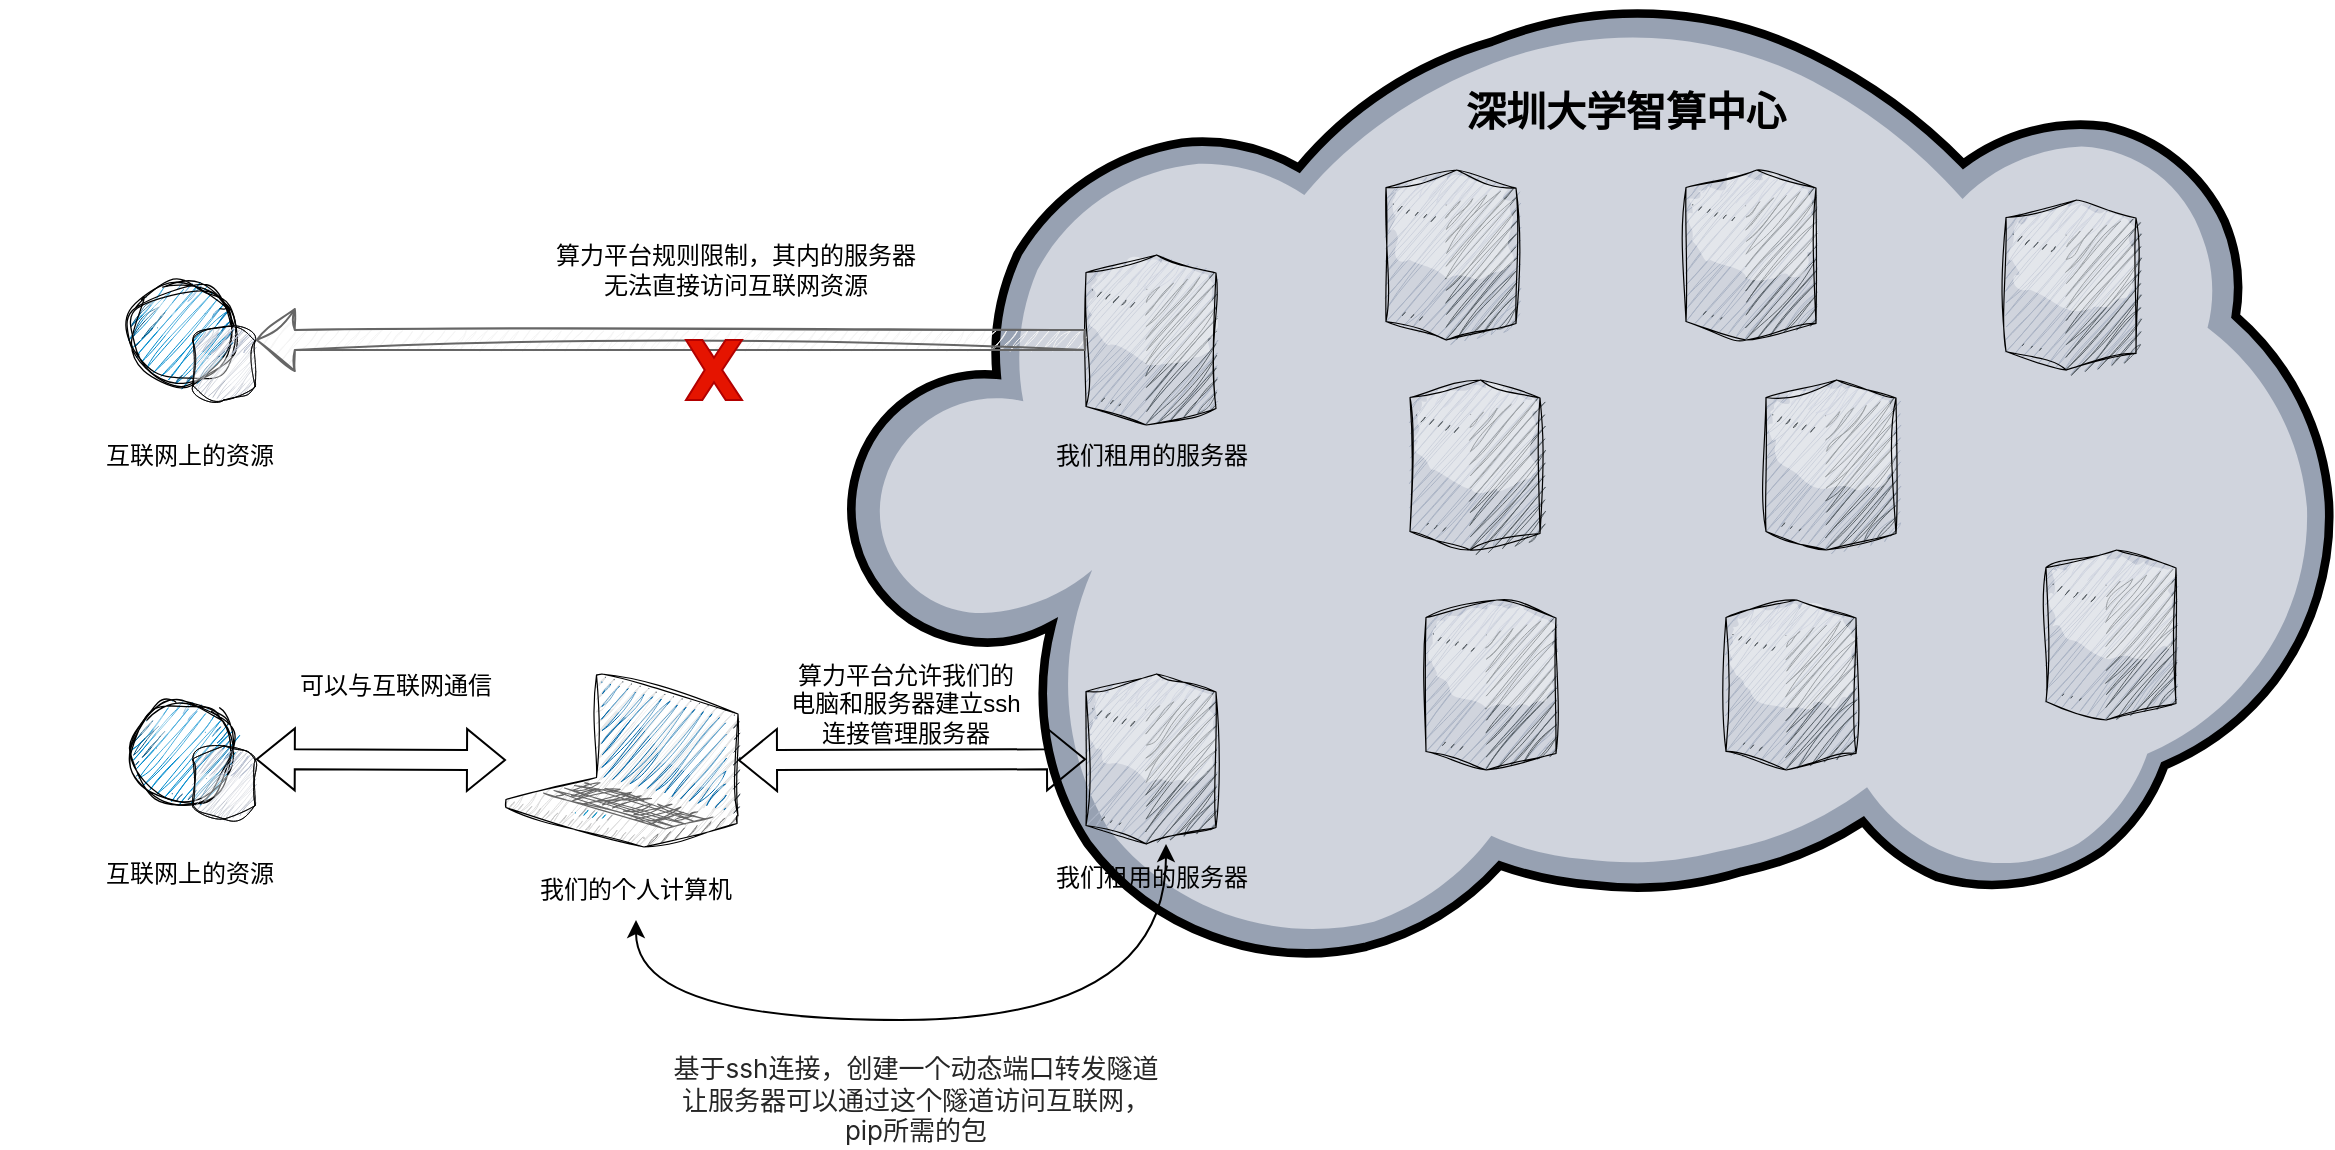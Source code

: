 <mxfile version="28.2.3">
  <diagram name="第 1 页" id="SBFmUtqrQ55cQ_EI7Ord">
    <mxGraphModel dx="1205" dy="666" grid="1" gridSize="10" guides="1" tooltips="1" connect="1" arrows="1" fold="1" page="1" pageScale="1" pageWidth="827" pageHeight="1169" math="0" shadow="0">
      <root>
        <mxCell id="0" />
        <mxCell id="1" parent="0" />
        <mxCell id="6FTb0QfE17CixWi7cLc3-17" value="" style="verticalLabelPosition=bottom;sketch=0;aspect=fixed;html=1;verticalAlign=top;strokeColor=none;align=center;outlineConnect=0;shape=mxgraph.citrix.cloud;shadow=0;" vertex="1" parent="1">
          <mxGeometry x="480" y="100" width="743.12" height="485" as="geometry" />
        </mxCell>
        <mxCell id="6FTb0QfE17CixWi7cLc3-1" value="" style="verticalLabelPosition=bottom;sketch=1;aspect=fixed;html=1;verticalAlign=top;strokeColor=none;align=center;outlineConnect=0;shape=mxgraph.citrix.license_server;curveFitting=1;jiggle=2;" vertex="1" parent="1">
          <mxGeometry x="600" y="227.5" width="65" height="85" as="geometry" />
        </mxCell>
        <mxCell id="6FTb0QfE17CixWi7cLc3-2" value="" style="verticalLabelPosition=bottom;sketch=1;aspect=fixed;html=1;verticalAlign=top;strokeColor=none;align=center;outlineConnect=0;shape=mxgraph.citrix.geolocation_database;curveFitting=1;jiggle=2;" vertex="1" parent="1">
          <mxGeometry x="120" y="240" width="64.9" height="60" as="geometry" />
        </mxCell>
        <mxCell id="6FTb0QfE17CixWi7cLc3-3" value="" style="verticalLabelPosition=bottom;sketch=1;aspect=fixed;html=1;verticalAlign=top;strokeColor=none;align=center;outlineConnect=0;shape=mxgraph.citrix.geolocation_database;curveFitting=1;jiggle=2;" vertex="1" parent="1">
          <mxGeometry x="120" y="449.5" width="64.9" height="60" as="geometry" />
        </mxCell>
        <mxCell id="6FTb0QfE17CixWi7cLc3-4" value="" style="verticalLabelPosition=bottom;sketch=1;aspect=fixed;html=1;verticalAlign=top;strokeColor=none;align=center;outlineConnect=0;shape=mxgraph.citrix.laptop_2;curveFitting=1;jiggle=2;" vertex="1" parent="1">
          <mxGeometry x="310" y="437" width="116" height="86.5" as="geometry" />
        </mxCell>
        <mxCell id="6FTb0QfE17CixWi7cLc3-5" value="" style="verticalLabelPosition=bottom;sketch=1;aspect=fixed;html=1;verticalAlign=top;strokeColor=none;align=center;outlineConnect=0;shape=mxgraph.citrix.license_server;curveFitting=1;jiggle=2;" vertex="1" parent="1">
          <mxGeometry x="600" y="437" width="65" height="85" as="geometry" />
        </mxCell>
        <mxCell id="6FTb0QfE17CixWi7cLc3-7" value="" style="shape=flexArrow;endArrow=classic;html=1;rounded=0;fillColor=#f5f5f5;strokeColor=#666666;sketch=1;curveFitting=1;jiggle=2;" edge="1" parent="1" source="6FTb0QfE17CixWi7cLc3-1" target="6FTb0QfE17CixWi7cLc3-2">
          <mxGeometry width="50" height="50" relative="1" as="geometry">
            <mxPoint x="390" y="370" as="sourcePoint" />
            <mxPoint x="440" y="320" as="targetPoint" />
          </mxGeometry>
        </mxCell>
        <mxCell id="6FTb0QfE17CixWi7cLc3-8" value="算力平台规则限制，其内的服务器无法直接访问互联网资源" style="text;html=1;align=center;verticalAlign=middle;whiteSpace=wrap;rounded=0;" vertex="1" parent="1">
          <mxGeometry x="330" y="220" width="190" height="30" as="geometry" />
        </mxCell>
        <mxCell id="6FTb0QfE17CixWi7cLc3-14" value="" style="verticalLabelPosition=bottom;verticalAlign=top;html=1;shape=mxgraph.basic.x;fillColor=#e51400;strokeColor=#B20000;fontColor=#ffffff;" vertex="1" parent="1">
          <mxGeometry x="400" y="270" width="28" height="30" as="geometry" />
        </mxCell>
        <mxCell id="6FTb0QfE17CixWi7cLc3-18" value="" style="verticalLabelPosition=bottom;sketch=1;aspect=fixed;html=1;verticalAlign=top;strokeColor=none;align=center;outlineConnect=0;shape=mxgraph.citrix.license_server;curveFitting=1;jiggle=2;" vertex="1" parent="1">
          <mxGeometry x="750" y="185" width="65" height="85" as="geometry" />
        </mxCell>
        <mxCell id="6FTb0QfE17CixWi7cLc3-19" value="" style="verticalLabelPosition=bottom;sketch=1;aspect=fixed;html=1;verticalAlign=top;strokeColor=none;align=center;outlineConnect=0;shape=mxgraph.citrix.license_server;curveFitting=1;jiggle=2;" vertex="1" parent="1">
          <mxGeometry x="762" y="290" width="65" height="85" as="geometry" />
        </mxCell>
        <mxCell id="6FTb0QfE17CixWi7cLc3-20" value="" style="verticalLabelPosition=bottom;sketch=1;aspect=fixed;html=1;verticalAlign=top;strokeColor=none;align=center;outlineConnect=0;shape=mxgraph.citrix.license_server;curveFitting=1;jiggle=2;" vertex="1" parent="1">
          <mxGeometry x="900" y="185" width="65" height="85" as="geometry" />
        </mxCell>
        <mxCell id="6FTb0QfE17CixWi7cLc3-21" value="" style="verticalLabelPosition=bottom;sketch=1;aspect=fixed;html=1;verticalAlign=top;strokeColor=none;align=center;outlineConnect=0;shape=mxgraph.citrix.license_server;curveFitting=1;jiggle=2;" vertex="1" parent="1">
          <mxGeometry x="940" y="290" width="65" height="85" as="geometry" />
        </mxCell>
        <mxCell id="6FTb0QfE17CixWi7cLc3-22" value="" style="verticalLabelPosition=bottom;sketch=1;aspect=fixed;html=1;verticalAlign=top;strokeColor=none;align=center;outlineConnect=0;shape=mxgraph.citrix.license_server;curveFitting=1;jiggle=2;" vertex="1" parent="1">
          <mxGeometry x="920" y="400" width="65" height="85" as="geometry" />
        </mxCell>
        <mxCell id="6FTb0QfE17CixWi7cLc3-23" value="" style="verticalLabelPosition=bottom;sketch=1;aspect=fixed;html=1;verticalAlign=top;strokeColor=none;align=center;outlineConnect=0;shape=mxgraph.citrix.license_server;curveFitting=1;jiggle=2;" vertex="1" parent="1">
          <mxGeometry x="770" y="400" width="65" height="85" as="geometry" />
        </mxCell>
        <mxCell id="6FTb0QfE17CixWi7cLc3-24" value="" style="verticalLabelPosition=bottom;sketch=1;aspect=fixed;html=1;verticalAlign=top;strokeColor=none;align=center;outlineConnect=0;shape=mxgraph.citrix.license_server;curveFitting=1;jiggle=2;" vertex="1" parent="1">
          <mxGeometry x="1060" y="200" width="65" height="85" as="geometry" />
        </mxCell>
        <mxCell id="6FTb0QfE17CixWi7cLc3-25" value="" style="verticalLabelPosition=bottom;sketch=1;aspect=fixed;html=1;verticalAlign=top;strokeColor=none;align=center;outlineConnect=0;shape=mxgraph.citrix.license_server;curveFitting=1;jiggle=2;" vertex="1" parent="1">
          <mxGeometry x="1080" y="375" width="65" height="85" as="geometry" />
        </mxCell>
        <mxCell id="6FTb0QfE17CixWi7cLc3-26" value="&lt;font style=&quot;font-size: 20px;&quot;&gt;&lt;b&gt;深圳大学智算中心&lt;/b&gt;&lt;/font&gt;" style="text;html=1;align=center;verticalAlign=middle;whiteSpace=wrap;rounded=0;" vertex="1" parent="1">
          <mxGeometry x="775" y="140" width="190" height="30" as="geometry" />
        </mxCell>
        <mxCell id="6FTb0QfE17CixWi7cLc3-28" value="我们租用的服务器" style="text;html=1;align=center;verticalAlign=middle;whiteSpace=wrap;rounded=0;" vertex="1" parent="1">
          <mxGeometry x="537.5" y="312.5" width="190" height="30" as="geometry" />
        </mxCell>
        <mxCell id="6FTb0QfE17CixWi7cLc3-29" value="我们租用的服务器" style="text;html=1;align=center;verticalAlign=middle;whiteSpace=wrap;rounded=0;" vertex="1" parent="1">
          <mxGeometry x="537.5" y="523.5" width="190" height="30" as="geometry" />
        </mxCell>
        <mxCell id="6FTb0QfE17CixWi7cLc3-30" value="我们的个人计算机" style="text;html=1;align=center;verticalAlign=middle;whiteSpace=wrap;rounded=0;" vertex="1" parent="1">
          <mxGeometry x="280" y="530" width="190" height="30" as="geometry" />
        </mxCell>
        <mxCell id="6FTb0QfE17CixWi7cLc3-31" value="互联网上的资源" style="text;html=1;align=center;verticalAlign=middle;whiteSpace=wrap;rounded=0;" vertex="1" parent="1">
          <mxGeometry x="57.45" y="522" width="190" height="30" as="geometry" />
        </mxCell>
        <mxCell id="6FTb0QfE17CixWi7cLc3-32" value="互联网上的资源" style="text;html=1;align=center;verticalAlign=middle;whiteSpace=wrap;rounded=0;" vertex="1" parent="1">
          <mxGeometry x="57.45" y="312.5" width="190" height="30" as="geometry" />
        </mxCell>
        <mxCell id="6FTb0QfE17CixWi7cLc3-34" value="" style="shape=flexArrow;endArrow=classic;startArrow=classic;html=1;rounded=0;" edge="1" parent="1" source="6FTb0QfE17CixWi7cLc3-4" target="6FTb0QfE17CixWi7cLc3-5">
          <mxGeometry width="100" height="100" relative="1" as="geometry">
            <mxPoint x="490" y="570" as="sourcePoint" />
            <mxPoint x="590" y="470" as="targetPoint" />
          </mxGeometry>
        </mxCell>
        <mxCell id="6FTb0QfE17CixWi7cLc3-35" value="算力平台允许我们的电脑和服务器建立ssh连接管理服务器" style="text;html=1;align=center;verticalAlign=middle;whiteSpace=wrap;rounded=0;" vertex="1" parent="1">
          <mxGeometry x="450" y="437" width="120" height="30" as="geometry" />
        </mxCell>
        <mxCell id="6FTb0QfE17CixWi7cLc3-37" value="" style="shape=flexArrow;endArrow=classic;startArrow=classic;html=1;rounded=0;" edge="1" parent="1" source="6FTb0QfE17CixWi7cLc3-3" target="6FTb0QfE17CixWi7cLc3-4">
          <mxGeometry width="100" height="100" relative="1" as="geometry">
            <mxPoint x="220" y="560" as="sourcePoint" />
            <mxPoint x="394" y="560" as="targetPoint" />
          </mxGeometry>
        </mxCell>
        <mxCell id="6FTb0QfE17CixWi7cLc3-39" value="可以与互联网通信" style="text;html=1;align=center;verticalAlign=middle;whiteSpace=wrap;rounded=0;" vertex="1" parent="1">
          <mxGeometry x="160" y="427.5" width="190" height="30" as="geometry" />
        </mxCell>
        <mxCell id="6FTb0QfE17CixWi7cLc3-41" value="" style="endArrow=classic;html=1;rounded=0;entryX=0.5;entryY=1;entryDx=0;entryDy=0;edgeStyle=orthogonalEdgeStyle;curved=1;startArrow=classic;startFill=1;" edge="1" parent="1" source="6FTb0QfE17CixWi7cLc3-5" target="6FTb0QfE17CixWi7cLc3-30">
          <mxGeometry width="50" height="50" relative="1" as="geometry">
            <mxPoint x="580" y="650" as="sourcePoint" />
            <mxPoint x="630" y="600" as="targetPoint" />
            <Array as="points">
              <mxPoint x="640" y="610" />
              <mxPoint x="375" y="610" />
            </Array>
          </mxGeometry>
        </mxCell>
        <mxCell id="6FTb0QfE17CixWi7cLc3-42" value="&lt;span style=&quot;color: rgba(0, 0, 0, 0.85); font-family: Inter, -apple-system, BlinkMacSystemFont, &amp;quot;Segoe UI&amp;quot;, &amp;quot;PingFang SC&amp;quot;, &amp;quot;Hiragino Sans GB&amp;quot;, &amp;quot;Microsoft YaHei&amp;quot;, &amp;quot;Helvetica Neue&amp;quot;, Helvetica, Arial, sans-serif; font-style: normal; font-variant-ligatures: normal; font-variant-caps: normal; font-weight: 400; letter-spacing: normal; orphans: 2; text-indent: 0px; text-transform: none; widows: 2; word-spacing: 0px; -webkit-text-stroke-width: 0px; white-space: normal; background-color: rgb(255, 255, 255); text-decoration-thickness: initial; text-decoration-style: initial; text-decoration-color: initial; float: none; display: inline !important;&quot;&gt;&lt;font style=&quot;font-size: 13px;&quot;&gt;基于ssh连接，创建一个动态端口转发隧道让服务器可以通过这个隧道访问互联网，pip所需的包&lt;/font&gt;&lt;/span&gt;" style="text;whiteSpace=wrap;html=1;align=center;" vertex="1" parent="1">
          <mxGeometry x="390" y="620" width="250" height="40" as="geometry" />
        </mxCell>
      </root>
    </mxGraphModel>
  </diagram>
</mxfile>

